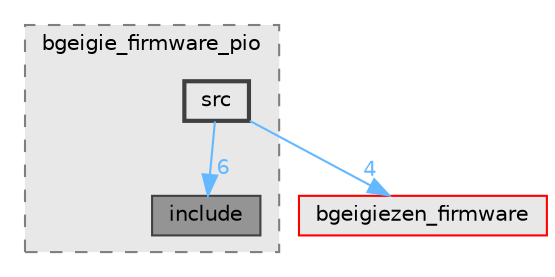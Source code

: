 digraph "archive/bgeigie_firmware_pio/src"
{
 // LATEX_PDF_SIZE
  bgcolor="transparent";
  edge [fontname=Helvetica,fontsize=10,labelfontname=Helvetica,labelfontsize=10];
  node [fontname=Helvetica,fontsize=10,shape=box,height=0.2,width=0.4];
  compound=true
  subgraph clusterdir_9f13badbf16c8d8fb8a262db63d12892 {
    graph [ bgcolor="#e8e8e8", pencolor="grey50", label="bgeigie_firmware_pio", fontname=Helvetica,fontsize=10 style="filled,dashed", URL="dir_9f13badbf16c8d8fb8a262db63d12892.html",tooltip=""]
  dir_0b8e568e021cea2b1d23351e05716578 [label="include", fillcolor="#949494", color="grey25", style="filled", URL="dir_0b8e568e021cea2b1d23351e05716578.html",tooltip=""];
  dir_0d51b65a5d031670186c7df27b2c4d34 [label="src", fillcolor="#e8e8e8", color="grey25", style="filled,bold", URL="dir_0d51b65a5d031670186c7df27b2c4d34.html",tooltip=""];
  }
  dir_e1eaf1e768829cf4a63747721d8faaf4 [label="bgeigiezen_firmware", fillcolor="#e8e8e8", color="red", style="filled", URL="dir_e1eaf1e768829cf4a63747721d8faaf4.html",tooltip=""];
  dir_0d51b65a5d031670186c7df27b2c4d34->dir_0b8e568e021cea2b1d23351e05716578 [headlabel="6", labeldistance=1.5 headhref="dir_000008_000005.html" href="dir_000008_000005.html" color="steelblue1" fontcolor="steelblue1"];
  dir_0d51b65a5d031670186c7df27b2c4d34->dir_e1eaf1e768829cf4a63747721d8faaf4 [headlabel="4", labeldistance=1.5 headhref="dir_000008_000003.html" href="dir_000008_000003.html" color="steelblue1" fontcolor="steelblue1"];
}

